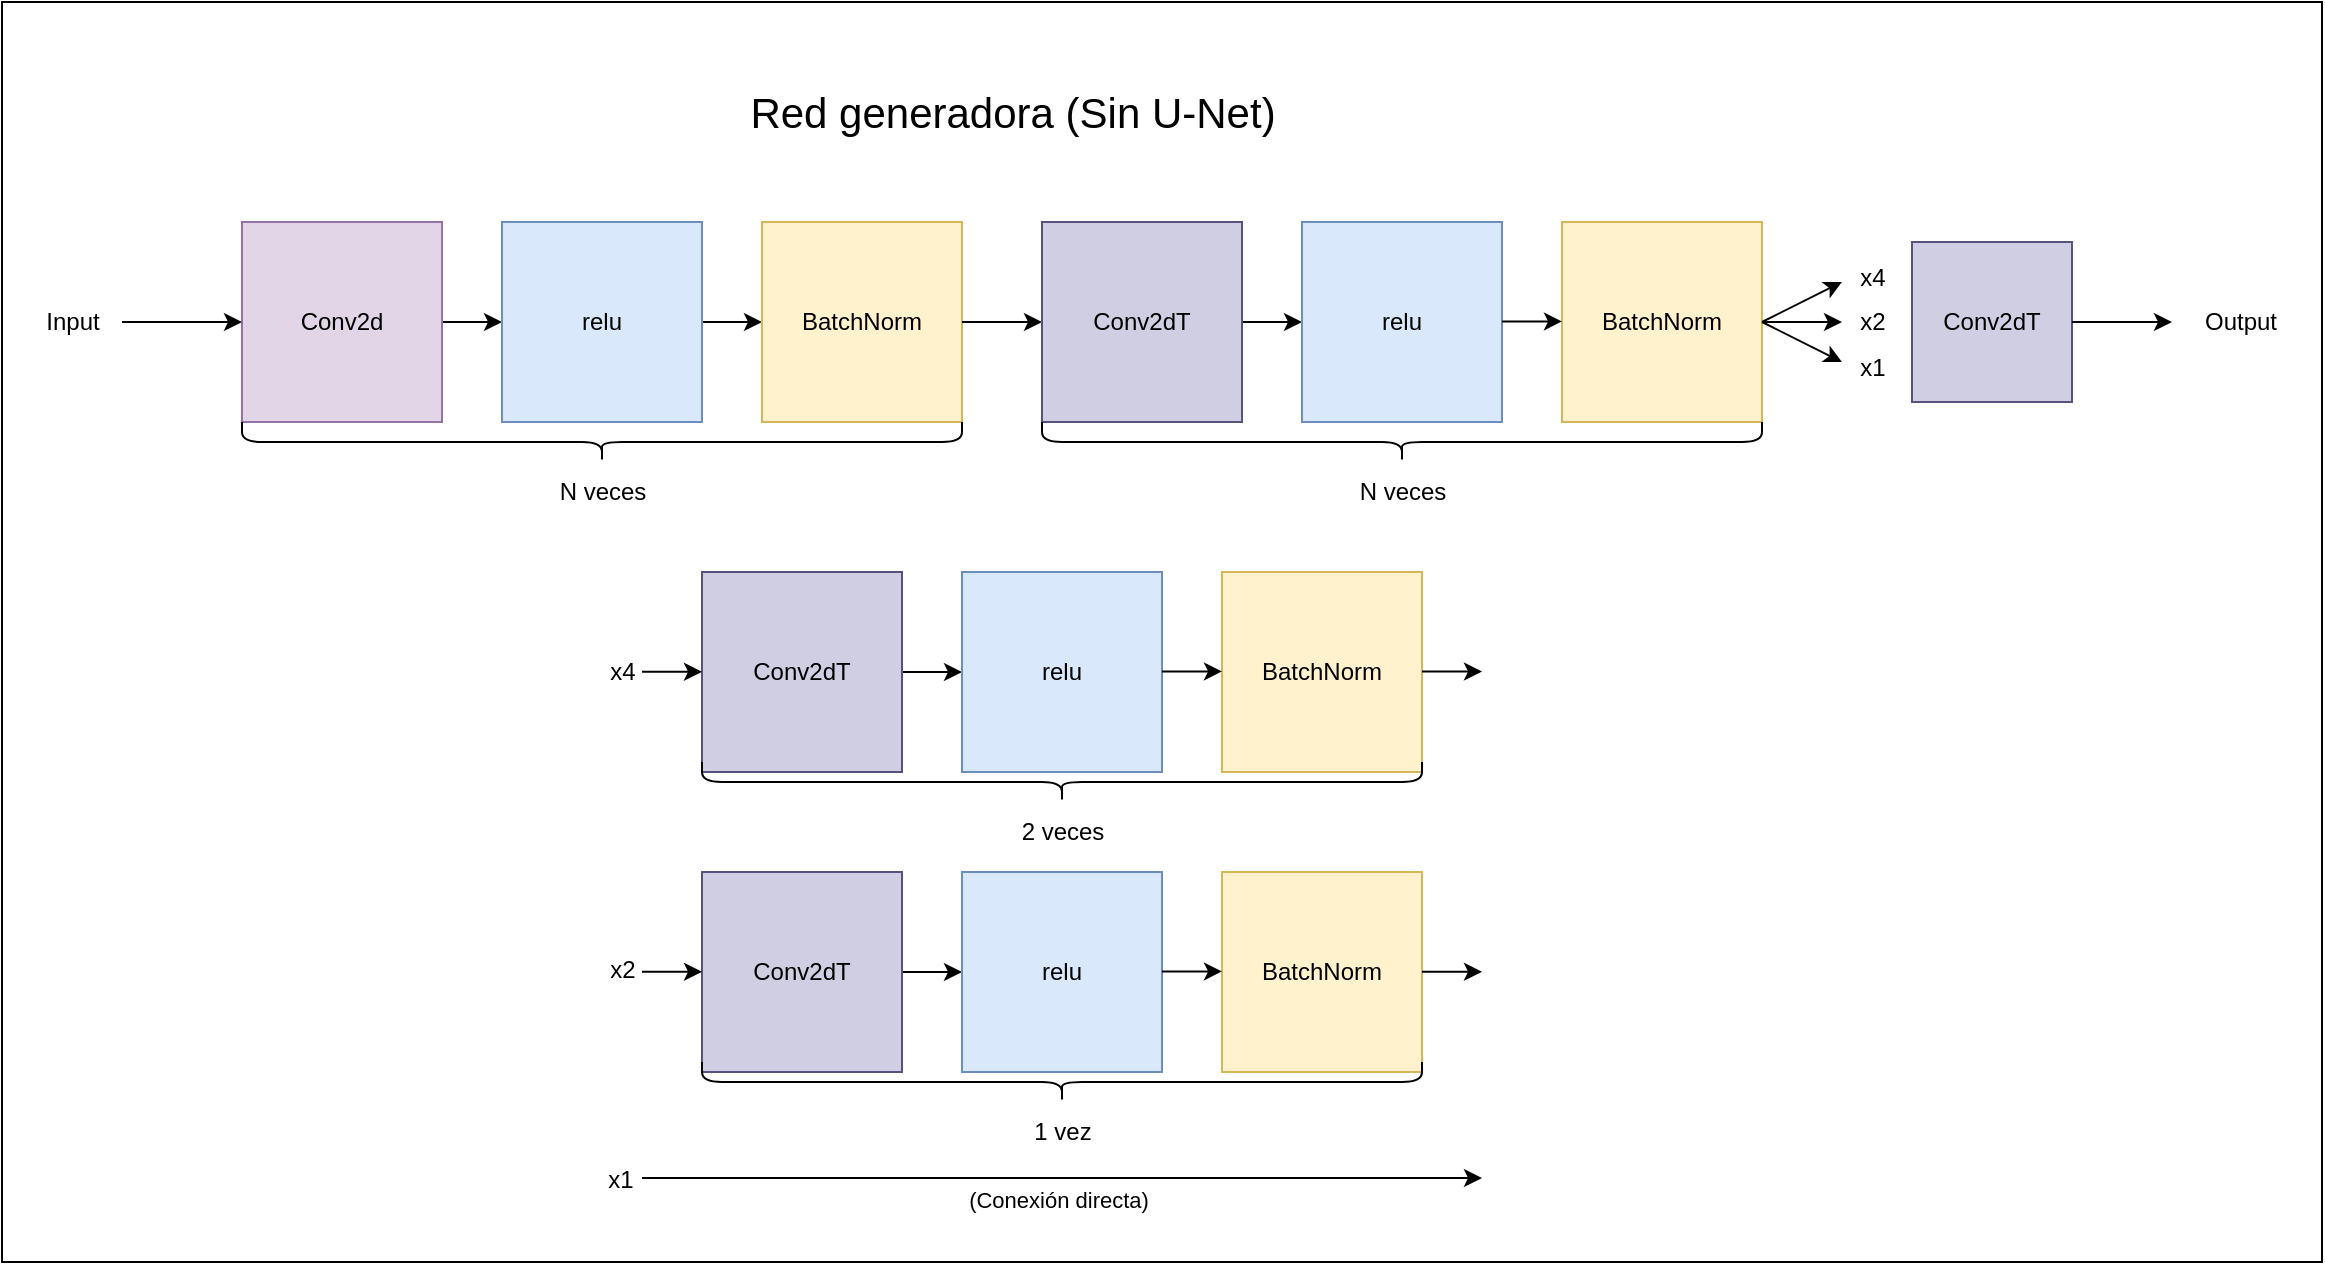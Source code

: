 <mxfile version="24.3.1" type="device">
  <diagram name="Página-1" id="GyshaNeHMyCVILGlN6bo">
    <mxGraphModel dx="2440" dy="1292" grid="1" gridSize="10" guides="1" tooltips="1" connect="1" arrows="1" fold="1" page="1" pageScale="1" pageWidth="1169" pageHeight="827" math="0" shadow="0">
      <root>
        <mxCell id="0" />
        <mxCell id="1" parent="0" />
        <mxCell id="usk_4YH8lnq-4AR2N6JO-113" value="" style="rounded=0;whiteSpace=wrap;html=1;" vertex="1" parent="1">
          <mxGeometry x="80" y="80" width="1160" height="630" as="geometry" />
        </mxCell>
        <mxCell id="usk_4YH8lnq-4AR2N6JO-49" value="" style="edgeStyle=orthogonalEdgeStyle;rounded=0;orthogonalLoop=1;jettySize=auto;html=1;" edge="1" parent="1" source="usk_4YH8lnq-4AR2N6JO-47" target="usk_4YH8lnq-4AR2N6JO-48">
          <mxGeometry relative="1" as="geometry" />
        </mxCell>
        <mxCell id="usk_4YH8lnq-4AR2N6JO-47" value="Conv2d" style="whiteSpace=wrap;html=1;aspect=fixed;fillColor=#e1d5e7;strokeColor=#9673a6;" vertex="1" parent="1">
          <mxGeometry x="200" y="190" width="100" height="100" as="geometry" />
        </mxCell>
        <mxCell id="usk_4YH8lnq-4AR2N6JO-51" value="" style="edgeStyle=orthogonalEdgeStyle;rounded=0;orthogonalLoop=1;jettySize=auto;html=1;" edge="1" parent="1" source="usk_4YH8lnq-4AR2N6JO-48" target="usk_4YH8lnq-4AR2N6JO-50">
          <mxGeometry relative="1" as="geometry" />
        </mxCell>
        <mxCell id="usk_4YH8lnq-4AR2N6JO-48" value="relu" style="whiteSpace=wrap;html=1;aspect=fixed;fillColor=#dae8fc;strokeColor=#6c8ebf;" vertex="1" parent="1">
          <mxGeometry x="330" y="190" width="100" height="100" as="geometry" />
        </mxCell>
        <mxCell id="usk_4YH8lnq-4AR2N6JO-50" value="BatchNorm" style="whiteSpace=wrap;html=1;aspect=fixed;fillColor=#fff2cc;strokeColor=#d6b656;" vertex="1" parent="1">
          <mxGeometry x="460" y="190" width="100" height="100" as="geometry" />
        </mxCell>
        <mxCell id="usk_4YH8lnq-4AR2N6JO-52" value="" style="endArrow=classic;html=1;rounded=0;" edge="1" parent="1">
          <mxGeometry width="50" height="50" relative="1" as="geometry">
            <mxPoint x="140" y="240" as="sourcePoint" />
            <mxPoint x="200" y="240" as="targetPoint" />
          </mxGeometry>
        </mxCell>
        <mxCell id="usk_4YH8lnq-4AR2N6JO-53" value="Input" style="text;html=1;align=center;verticalAlign=middle;resizable=0;points=[];autosize=1;strokeColor=none;fillColor=none;" vertex="1" parent="1">
          <mxGeometry x="90" y="225" width="50" height="30" as="geometry" />
        </mxCell>
        <mxCell id="usk_4YH8lnq-4AR2N6JO-54" value="" style="shape=curlyBracket;whiteSpace=wrap;html=1;rounded=1;labelPosition=left;verticalLabelPosition=middle;align=right;verticalAlign=middle;rotation=-90;" vertex="1" parent="1">
          <mxGeometry x="370" y="120" width="20" height="360" as="geometry" />
        </mxCell>
        <mxCell id="usk_4YH8lnq-4AR2N6JO-55" value="N veces" style="text;html=1;align=center;verticalAlign=middle;resizable=0;points=[];autosize=1;strokeColor=none;fillColor=none;" vertex="1" parent="1">
          <mxGeometry x="345" y="310" width="70" height="30" as="geometry" />
        </mxCell>
        <mxCell id="usk_4YH8lnq-4AR2N6JO-60" value="" style="endArrow=classic;html=1;rounded=0;exitX=1;exitY=0.5;exitDx=0;exitDy=0;" edge="1" parent="1" source="usk_4YH8lnq-4AR2N6JO-50">
          <mxGeometry width="50" height="50" relative="1" as="geometry">
            <mxPoint x="610" y="260" as="sourcePoint" />
            <mxPoint x="600" y="240" as="targetPoint" />
          </mxGeometry>
        </mxCell>
        <mxCell id="usk_4YH8lnq-4AR2N6JO-62" value="" style="edgeStyle=orthogonalEdgeStyle;rounded=0;orthogonalLoop=1;jettySize=auto;html=1;" edge="1" parent="1" source="usk_4YH8lnq-4AR2N6JO-63" target="usk_4YH8lnq-4AR2N6JO-64">
          <mxGeometry relative="1" as="geometry" />
        </mxCell>
        <mxCell id="usk_4YH8lnq-4AR2N6JO-63" value="Conv2dT" style="whiteSpace=wrap;html=1;aspect=fixed;fillColor=#d0cee2;strokeColor=#56517e;" vertex="1" parent="1">
          <mxGeometry x="600" y="190" width="100" height="100" as="geometry" />
        </mxCell>
        <mxCell id="usk_4YH8lnq-4AR2N6JO-64" value="relu" style="whiteSpace=wrap;html=1;aspect=fixed;fillColor=#dae8fc;strokeColor=#6c8ebf;" vertex="1" parent="1">
          <mxGeometry x="730" y="190" width="100" height="100" as="geometry" />
        </mxCell>
        <mxCell id="usk_4YH8lnq-4AR2N6JO-65" value="BatchNorm" style="whiteSpace=wrap;html=1;aspect=fixed;fillColor=#fff2cc;strokeColor=#d6b656;" vertex="1" parent="1">
          <mxGeometry x="860" y="190" width="100" height="100" as="geometry" />
        </mxCell>
        <mxCell id="usk_4YH8lnq-4AR2N6JO-66" value="" style="edgeStyle=orthogonalEdgeStyle;rounded=0;orthogonalLoop=1;jettySize=auto;html=1;" edge="1" parent="1">
          <mxGeometry relative="1" as="geometry">
            <mxPoint x="830" y="239.71" as="sourcePoint" />
            <mxPoint x="860" y="239.71" as="targetPoint" />
          </mxGeometry>
        </mxCell>
        <mxCell id="usk_4YH8lnq-4AR2N6JO-68" value="" style="shape=curlyBracket;whiteSpace=wrap;html=1;rounded=1;labelPosition=left;verticalLabelPosition=middle;align=right;verticalAlign=middle;rotation=-90;" vertex="1" parent="1">
          <mxGeometry x="770" y="120" width="20" height="360" as="geometry" />
        </mxCell>
        <mxCell id="usk_4YH8lnq-4AR2N6JO-69" value="N veces" style="text;html=1;align=center;verticalAlign=middle;resizable=0;points=[];autosize=1;strokeColor=none;fillColor=none;" vertex="1" parent="1">
          <mxGeometry x="745" y="310" width="70" height="30" as="geometry" />
        </mxCell>
        <mxCell id="usk_4YH8lnq-4AR2N6JO-70" value="" style="endArrow=classic;html=1;rounded=0;" edge="1" parent="1">
          <mxGeometry width="50" height="50" relative="1" as="geometry">
            <mxPoint x="960" y="240" as="sourcePoint" />
            <mxPoint x="1000" y="220" as="targetPoint" />
          </mxGeometry>
        </mxCell>
        <mxCell id="usk_4YH8lnq-4AR2N6JO-71" value="x4" style="text;html=1;align=center;verticalAlign=middle;resizable=0;points=[];autosize=1;strokeColor=none;fillColor=none;" vertex="1" parent="1">
          <mxGeometry x="995" y="203" width="40" height="30" as="geometry" />
        </mxCell>
        <mxCell id="usk_4YH8lnq-4AR2N6JO-72" value="" style="endArrow=classic;html=1;rounded=0;" edge="1" parent="1">
          <mxGeometry width="50" height="50" relative="1" as="geometry">
            <mxPoint x="960" y="240" as="sourcePoint" />
            <mxPoint x="1000" y="240" as="targetPoint" />
          </mxGeometry>
        </mxCell>
        <mxCell id="usk_4YH8lnq-4AR2N6JO-73" value="x2" style="text;html=1;align=center;verticalAlign=middle;resizable=0;points=[];autosize=1;strokeColor=none;fillColor=none;" vertex="1" parent="1">
          <mxGeometry x="995" y="225" width="40" height="30" as="geometry" />
        </mxCell>
        <mxCell id="usk_4YH8lnq-4AR2N6JO-74" value="" style="endArrow=classic;html=1;rounded=0;" edge="1" parent="1">
          <mxGeometry width="50" height="50" relative="1" as="geometry">
            <mxPoint x="960" y="240" as="sourcePoint" />
            <mxPoint x="1000" y="260" as="targetPoint" />
          </mxGeometry>
        </mxCell>
        <mxCell id="usk_4YH8lnq-4AR2N6JO-75" value="x1" style="text;html=1;align=center;verticalAlign=middle;resizable=0;points=[];autosize=1;strokeColor=none;fillColor=none;" vertex="1" parent="1">
          <mxGeometry x="995" y="248" width="40" height="30" as="geometry" />
        </mxCell>
        <mxCell id="usk_4YH8lnq-4AR2N6JO-76" value="A" style="text;html=1;align=center;verticalAlign=middle;resizable=0;points=[];autosize=1;strokeColor=none;fillColor=none;" vertex="1" parent="1">
          <mxGeometry x="440" y="400" width="30" height="30" as="geometry" />
        </mxCell>
        <mxCell id="usk_4YH8lnq-4AR2N6JO-77" value="" style="edgeStyle=orthogonalEdgeStyle;rounded=0;orthogonalLoop=1;jettySize=auto;html=1;" edge="1" parent="1" source="usk_4YH8lnq-4AR2N6JO-78" target="usk_4YH8lnq-4AR2N6JO-79">
          <mxGeometry relative="1" as="geometry" />
        </mxCell>
        <mxCell id="usk_4YH8lnq-4AR2N6JO-78" value="Conv2dT" style="whiteSpace=wrap;html=1;aspect=fixed;fillColor=#d0cee2;strokeColor=#56517e;" vertex="1" parent="1">
          <mxGeometry x="430" y="365" width="100" height="100" as="geometry" />
        </mxCell>
        <mxCell id="usk_4YH8lnq-4AR2N6JO-79" value="relu" style="whiteSpace=wrap;html=1;aspect=fixed;fillColor=#dae8fc;strokeColor=#6c8ebf;" vertex="1" parent="1">
          <mxGeometry x="560" y="365" width="100" height="100" as="geometry" />
        </mxCell>
        <mxCell id="usk_4YH8lnq-4AR2N6JO-80" value="BatchNorm" style="whiteSpace=wrap;html=1;aspect=fixed;fillColor=#fff2cc;strokeColor=#d6b656;" vertex="1" parent="1">
          <mxGeometry x="690" y="365" width="100" height="100" as="geometry" />
        </mxCell>
        <mxCell id="usk_4YH8lnq-4AR2N6JO-81" value="" style="edgeStyle=orthogonalEdgeStyle;rounded=0;orthogonalLoop=1;jettySize=auto;html=1;" edge="1" parent="1">
          <mxGeometry relative="1" as="geometry">
            <mxPoint x="660" y="414.71" as="sourcePoint" />
            <mxPoint x="690" y="414.71" as="targetPoint" />
          </mxGeometry>
        </mxCell>
        <mxCell id="usk_4YH8lnq-4AR2N6JO-83" value="" style="edgeStyle=orthogonalEdgeStyle;rounded=0;orthogonalLoop=1;jettySize=auto;html=1;" edge="1" parent="1">
          <mxGeometry relative="1" as="geometry">
            <mxPoint x="400" y="414.89" as="sourcePoint" />
            <mxPoint x="430" y="414.89" as="targetPoint" />
          </mxGeometry>
        </mxCell>
        <mxCell id="usk_4YH8lnq-4AR2N6JO-85" value="" style="shape=curlyBracket;whiteSpace=wrap;html=1;rounded=1;labelPosition=left;verticalLabelPosition=middle;align=right;verticalAlign=middle;rotation=-90;" vertex="1" parent="1">
          <mxGeometry x="600" y="290" width="20" height="360" as="geometry" />
        </mxCell>
        <mxCell id="usk_4YH8lnq-4AR2N6JO-86" value="2 veces" style="text;html=1;align=center;verticalAlign=middle;resizable=0;points=[];autosize=1;strokeColor=none;fillColor=none;" vertex="1" parent="1">
          <mxGeometry x="580" y="480" width="60" height="30" as="geometry" />
        </mxCell>
        <mxCell id="usk_4YH8lnq-4AR2N6JO-89" value="x2" style="text;html=1;align=center;verticalAlign=middle;resizable=0;points=[];autosize=1;strokeColor=none;fillColor=none;" vertex="1" parent="1">
          <mxGeometry x="370" y="549" width="40" height="30" as="geometry" />
        </mxCell>
        <mxCell id="usk_4YH8lnq-4AR2N6JO-90" value="" style="edgeStyle=orthogonalEdgeStyle;rounded=0;orthogonalLoop=1;jettySize=auto;html=1;" edge="1" parent="1" source="usk_4YH8lnq-4AR2N6JO-91" target="usk_4YH8lnq-4AR2N6JO-92">
          <mxGeometry relative="1" as="geometry" />
        </mxCell>
        <mxCell id="usk_4YH8lnq-4AR2N6JO-91" value="Conv2dT" style="whiteSpace=wrap;html=1;aspect=fixed;fillColor=#d0cee2;strokeColor=#56517e;" vertex="1" parent="1">
          <mxGeometry x="430" y="515" width="100" height="100" as="geometry" />
        </mxCell>
        <mxCell id="usk_4YH8lnq-4AR2N6JO-92" value="relu" style="whiteSpace=wrap;html=1;aspect=fixed;fillColor=#dae8fc;strokeColor=#6c8ebf;" vertex="1" parent="1">
          <mxGeometry x="560" y="515" width="100" height="100" as="geometry" />
        </mxCell>
        <mxCell id="usk_4YH8lnq-4AR2N6JO-93" value="BatchNorm" style="whiteSpace=wrap;html=1;aspect=fixed;fillColor=#fff2cc;strokeColor=#d6b656;" vertex="1" parent="1">
          <mxGeometry x="690" y="515" width="100" height="100" as="geometry" />
        </mxCell>
        <mxCell id="usk_4YH8lnq-4AR2N6JO-94" value="" style="edgeStyle=orthogonalEdgeStyle;rounded=0;orthogonalLoop=1;jettySize=auto;html=1;" edge="1" parent="1">
          <mxGeometry relative="1" as="geometry">
            <mxPoint x="660" y="564.71" as="sourcePoint" />
            <mxPoint x="690" y="564.71" as="targetPoint" />
          </mxGeometry>
        </mxCell>
        <mxCell id="usk_4YH8lnq-4AR2N6JO-95" value="" style="edgeStyle=orthogonalEdgeStyle;rounded=0;orthogonalLoop=1;jettySize=auto;html=1;" edge="1" parent="1">
          <mxGeometry relative="1" as="geometry">
            <mxPoint x="400" y="564.89" as="sourcePoint" />
            <mxPoint x="430" y="564.89" as="targetPoint" />
          </mxGeometry>
        </mxCell>
        <mxCell id="usk_4YH8lnq-4AR2N6JO-96" value="" style="shape=curlyBracket;whiteSpace=wrap;html=1;rounded=1;labelPosition=left;verticalLabelPosition=middle;align=right;verticalAlign=middle;rotation=-90;" vertex="1" parent="1">
          <mxGeometry x="600" y="440" width="20" height="360" as="geometry" />
        </mxCell>
        <mxCell id="usk_4YH8lnq-4AR2N6JO-97" value="1 vez" style="text;html=1;align=center;verticalAlign=middle;resizable=0;points=[];autosize=1;strokeColor=none;fillColor=none;" vertex="1" parent="1">
          <mxGeometry x="585" y="630" width="50" height="30" as="geometry" />
        </mxCell>
        <mxCell id="usk_4YH8lnq-4AR2N6JO-98" value="" style="endArrow=classic;html=1;rounded=0;" edge="1" parent="1">
          <mxGeometry width="50" height="50" relative="1" as="geometry">
            <mxPoint x="790" y="564.88" as="sourcePoint" />
            <mxPoint x="820" y="564.88" as="targetPoint" />
          </mxGeometry>
        </mxCell>
        <mxCell id="usk_4YH8lnq-4AR2N6JO-100" value="x4" style="text;html=1;align=center;verticalAlign=middle;resizable=0;points=[];autosize=1;strokeColor=none;fillColor=none;" vertex="1" parent="1">
          <mxGeometry x="370" y="400" width="40" height="30" as="geometry" />
        </mxCell>
        <mxCell id="usk_4YH8lnq-4AR2N6JO-104" value="Conv2dT" style="whiteSpace=wrap;html=1;aspect=fixed;fillColor=#d0cee2;strokeColor=#56517e;" vertex="1" parent="1">
          <mxGeometry x="1035" y="200" width="80" height="80" as="geometry" />
        </mxCell>
        <mxCell id="usk_4YH8lnq-4AR2N6JO-105" value="" style="endArrow=classic;html=1;rounded=0;exitX=1;exitY=0.5;exitDx=0;exitDy=0;entryX=-0.067;entryY=0.5;entryDx=0;entryDy=0;entryPerimeter=0;" edge="1" parent="1" source="usk_4YH8lnq-4AR2N6JO-104" target="usk_4YH8lnq-4AR2N6JO-106">
          <mxGeometry width="50" height="50" relative="1" as="geometry">
            <mxPoint x="880" y="480" as="sourcePoint" />
            <mxPoint x="880" y="480" as="targetPoint" />
          </mxGeometry>
        </mxCell>
        <mxCell id="usk_4YH8lnq-4AR2N6JO-106" value="Output" style="text;html=1;align=center;verticalAlign=middle;resizable=0;points=[];autosize=1;strokeColor=none;fillColor=none;" vertex="1" parent="1">
          <mxGeometry x="1169" y="225" width="60" height="30" as="geometry" />
        </mxCell>
        <mxCell id="usk_4YH8lnq-4AR2N6JO-108" value="" style="endArrow=classic;html=1;rounded=0;" edge="1" parent="1">
          <mxGeometry width="50" height="50" relative="1" as="geometry">
            <mxPoint x="790" y="414.76" as="sourcePoint" />
            <mxPoint x="820" y="414.76" as="targetPoint" />
          </mxGeometry>
        </mxCell>
        <mxCell id="usk_4YH8lnq-4AR2N6JO-110" value="x1" style="text;html=1;align=center;verticalAlign=middle;resizable=0;points=[];autosize=1;strokeColor=none;fillColor=none;" vertex="1" parent="1">
          <mxGeometry x="369" y="654" width="40" height="30" as="geometry" />
        </mxCell>
        <mxCell id="usk_4YH8lnq-4AR2N6JO-111" value="" style="edgeStyle=orthogonalEdgeStyle;rounded=0;orthogonalLoop=1;jettySize=auto;html=1;" edge="1" parent="1">
          <mxGeometry relative="1" as="geometry">
            <mxPoint x="400" y="668" as="sourcePoint" />
            <mxPoint x="820" y="668" as="targetPoint" />
          </mxGeometry>
        </mxCell>
        <mxCell id="usk_4YH8lnq-4AR2N6JO-112" value="(Conexión directa)" style="edgeLabel;html=1;align=center;verticalAlign=middle;resizable=0;points=[];" vertex="1" connectable="0" parent="usk_4YH8lnq-4AR2N6JO-111">
          <mxGeometry x="-0.066" y="1" relative="1" as="geometry">
            <mxPoint x="12" y="12" as="offset" />
          </mxGeometry>
        </mxCell>
        <mxCell id="usk_4YH8lnq-4AR2N6JO-115" value="&lt;font style=&quot;font-size: 21px;&quot;&gt;Red generadora (Sin U-Net)&lt;/font&gt;" style="text;html=1;align=center;verticalAlign=middle;resizable=0;points=[];autosize=1;strokeColor=none;fillColor=none;" vertex="1" parent="1">
          <mxGeometry x="440" y="115" width="290" height="40" as="geometry" />
        </mxCell>
      </root>
    </mxGraphModel>
  </diagram>
</mxfile>
